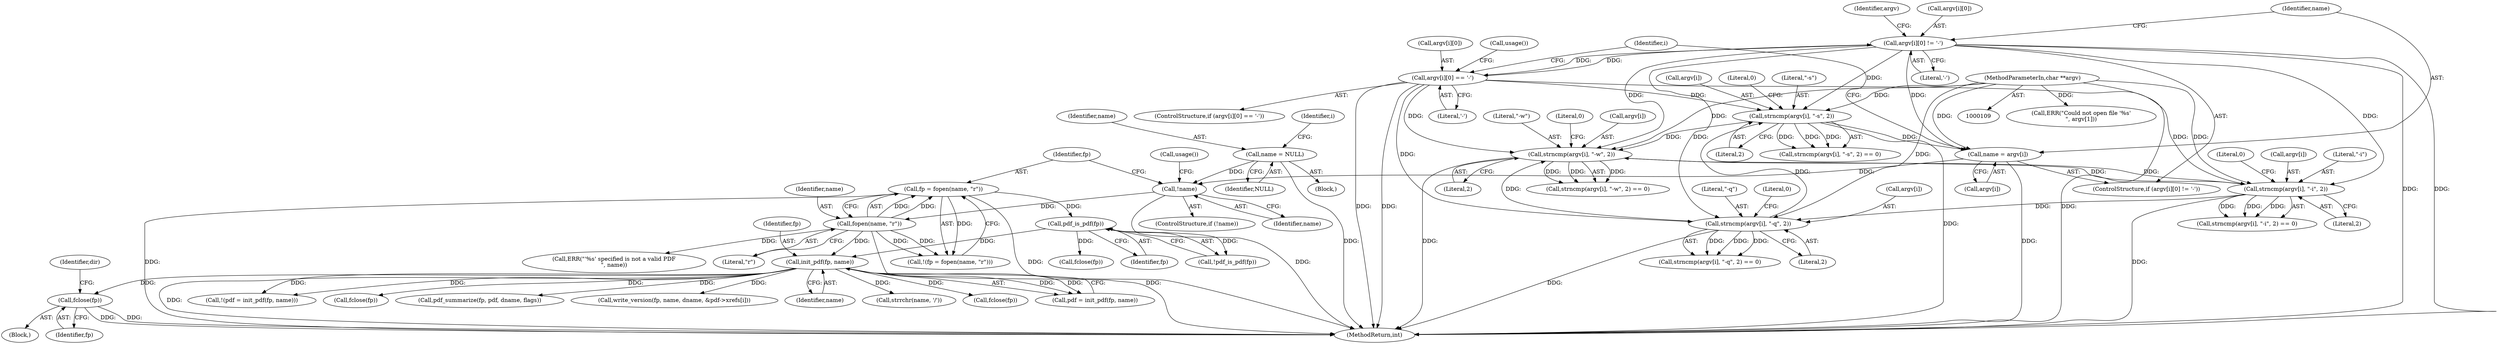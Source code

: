 digraph "0_pdfresurrect_0c4120fffa3dffe97b95c486a120eded82afe8a6@API" {
"1000373" [label="(Call,fclose(fp))"];
"1000262" [label="(Call,init_pdf(fp, name))"];
"1000247" [label="(Call,pdf_is_pdf(fp))"];
"1000230" [label="(Call,fp = fopen(name, \"r\"))"];
"1000232" [label="(Call,fopen(name, \"r\"))"];
"1000225" [label="(Call,!name)"];
"1000209" [label="(Call,name = argv[i])"];
"1000190" [label="(Call,strncmp(argv[i], \"-s\", 2))"];
"1000177" [label="(Call,strncmp(argv[i], \"-q\", 2))"];
"1000216" [label="(Call,argv[i][0] == '-')"];
"1000202" [label="(Call,argv[i][0] != '-')"];
"1000164" [label="(Call,strncmp(argv[i], \"-i\", 2))"];
"1000151" [label="(Call,strncmp(argv[i], \"-w\", 2))"];
"1000111" [label="(MethodParameterIn,char **argv)"];
"1000136" [label="(Call,name = NULL)"];
"1000222" [label="(Literal,'-')"];
"1000177" [label="(Call,strncmp(argv[i], \"-q\", 2))"];
"1000210" [label="(Identifier,name)"];
"1000219" [label="(Identifier,argv)"];
"1000203" [label="(Call,argv[i][0])"];
"1000248" [label="(Identifier,fp)"];
"1000137" [label="(Identifier,name)"];
"1000259" [label="(Call,!(pdf = init_pdf(fp, name)))"];
"1000211" [label="(Call,argv[i])"];
"1000181" [label="(Literal,\"-q\")"];
"1000208" [label="(Literal,'-')"];
"1000111" [label="(MethodParameterIn,char **argv)"];
"1000266" [label="(Call,fclose(fp))"];
"1000190" [label="(Call,strncmp(argv[i], \"-s\", 2))"];
"1000413" [label="(Call,pdf_summarize(fp, pdf, dname, flags))"];
"1000168" [label="(Literal,\"-i\")"];
"1000373" [label="(Call,fclose(fp))"];
"1000246" [label="(Call,!pdf_is_pdf(fp))"];
"1000438" [label="(MethodReturn,int)"];
"1000150" [label="(Call,strncmp(argv[i], \"-w\", 2) == 0)"];
"1000202" [label="(Call,argv[i][0] != '-')"];
"1000263" [label="(Identifier,fp)"];
"1000233" [label="(Identifier,name)"];
"1000151" [label="(Call,strncmp(argv[i], \"-w\", 2))"];
"1000163" [label="(Call,strncmp(argv[i], \"-i\", 2) == 0)"];
"1000155" [label="(Literal,\"-w\")"];
"1000112" [label="(Block,)"];
"1000262" [label="(Call,init_pdf(fp, name))"];
"1000217" [label="(Call,argv[i][0])"];
"1000403" [label="(Call,write_version(fp, name, dname, &pdf->xrefs[i]))"];
"1000230" [label="(Call,fp = fopen(name, \"r\"))"];
"1000229" [label="(Call,!(fp = fopen(name, \"r\")))"];
"1000189" [label="(Call,strncmp(argv[i], \"-s\", 2) == 0)"];
"1000232" [label="(Call,fopen(name, \"r\"))"];
"1000227" [label="(Call,usage())"];
"1000201" [label="(ControlStructure,if (argv[i][0] != '-'))"];
"1000182" [label="(Literal,2)"];
"1000196" [label="(Literal,0)"];
"1000216" [label="(Call,argv[i][0] == '-')"];
"1000374" [label="(Identifier,fp)"];
"1000183" [label="(Literal,0)"];
"1000253" [label="(Call,fclose(fp))"];
"1000264" [label="(Identifier,name)"];
"1000331" [label="(Call,strrchr(name, '/'))"];
"1000194" [label="(Literal,\"-s\")"];
"1000169" [label="(Literal,2)"];
"1000170" [label="(Literal,0)"];
"1000209" [label="(Call,name = argv[i])"];
"1000195" [label="(Literal,2)"];
"1000136" [label="(Call,name = NULL)"];
"1000176" [label="(Call,strncmp(argv[i], \"-q\", 2) == 0)"];
"1000224" [label="(ControlStructure,if (!name))"];
"1000165" [label="(Call,argv[i])"];
"1000231" [label="(Identifier,fp)"];
"1000376" [label="(Identifier,dir)"];
"1000236" [label="(Call,ERR(\"Could not open file '%s'\n\", argv[1]))"];
"1000316" [label="(Call,fclose(fp))"];
"1000215" [label="(ControlStructure,if (argv[i][0] == '-'))"];
"1000223" [label="(Call,usage())"];
"1000157" [label="(Literal,0)"];
"1000225" [label="(Call,!name)"];
"1000178" [label="(Call,argv[i])"];
"1000250" [label="(Call,ERR(\"'%s' specified is not a valid PDF\n\", name))"];
"1000247" [label="(Call,pdf_is_pdf(fp))"];
"1000164" [label="(Call,strncmp(argv[i], \"-i\", 2))"];
"1000141" [label="(Identifier,i)"];
"1000152" [label="(Call,argv[i])"];
"1000260" [label="(Call,pdf = init_pdf(fp, name))"];
"1000234" [label="(Literal,\"r\")"];
"1000370" [label="(Block,)"];
"1000156" [label="(Literal,2)"];
"1000138" [label="(Identifier,NULL)"];
"1000191" [label="(Call,argv[i])"];
"1000226" [label="(Identifier,name)"];
"1000147" [label="(Identifier,i)"];
"1000373" -> "1000370"  [label="AST: "];
"1000373" -> "1000374"  [label="CFG: "];
"1000374" -> "1000373"  [label="AST: "];
"1000376" -> "1000373"  [label="CFG: "];
"1000373" -> "1000438"  [label="DDG: "];
"1000373" -> "1000438"  [label="DDG: "];
"1000262" -> "1000373"  [label="DDG: "];
"1000262" -> "1000260"  [label="AST: "];
"1000262" -> "1000264"  [label="CFG: "];
"1000263" -> "1000262"  [label="AST: "];
"1000264" -> "1000262"  [label="AST: "];
"1000260" -> "1000262"  [label="CFG: "];
"1000262" -> "1000438"  [label="DDG: "];
"1000262" -> "1000259"  [label="DDG: "];
"1000262" -> "1000259"  [label="DDG: "];
"1000262" -> "1000260"  [label="DDG: "];
"1000262" -> "1000260"  [label="DDG: "];
"1000247" -> "1000262"  [label="DDG: "];
"1000232" -> "1000262"  [label="DDG: "];
"1000262" -> "1000266"  [label="DDG: "];
"1000262" -> "1000316"  [label="DDG: "];
"1000262" -> "1000331"  [label="DDG: "];
"1000262" -> "1000403"  [label="DDG: "];
"1000262" -> "1000413"  [label="DDG: "];
"1000247" -> "1000246"  [label="AST: "];
"1000247" -> "1000248"  [label="CFG: "];
"1000248" -> "1000247"  [label="AST: "];
"1000246" -> "1000247"  [label="CFG: "];
"1000247" -> "1000246"  [label="DDG: "];
"1000230" -> "1000247"  [label="DDG: "];
"1000247" -> "1000253"  [label="DDG: "];
"1000230" -> "1000229"  [label="AST: "];
"1000230" -> "1000232"  [label="CFG: "];
"1000231" -> "1000230"  [label="AST: "];
"1000232" -> "1000230"  [label="AST: "];
"1000229" -> "1000230"  [label="CFG: "];
"1000230" -> "1000438"  [label="DDG: "];
"1000230" -> "1000438"  [label="DDG: "];
"1000230" -> "1000229"  [label="DDG: "];
"1000232" -> "1000230"  [label="DDG: "];
"1000232" -> "1000230"  [label="DDG: "];
"1000232" -> "1000234"  [label="CFG: "];
"1000233" -> "1000232"  [label="AST: "];
"1000234" -> "1000232"  [label="AST: "];
"1000232" -> "1000438"  [label="DDG: "];
"1000232" -> "1000229"  [label="DDG: "];
"1000232" -> "1000229"  [label="DDG: "];
"1000225" -> "1000232"  [label="DDG: "];
"1000232" -> "1000250"  [label="DDG: "];
"1000225" -> "1000224"  [label="AST: "];
"1000225" -> "1000226"  [label="CFG: "];
"1000226" -> "1000225"  [label="AST: "];
"1000227" -> "1000225"  [label="CFG: "];
"1000231" -> "1000225"  [label="CFG: "];
"1000225" -> "1000438"  [label="DDG: "];
"1000209" -> "1000225"  [label="DDG: "];
"1000136" -> "1000225"  [label="DDG: "];
"1000209" -> "1000201"  [label="AST: "];
"1000209" -> "1000211"  [label="CFG: "];
"1000210" -> "1000209"  [label="AST: "];
"1000211" -> "1000209"  [label="AST: "];
"1000147" -> "1000209"  [label="CFG: "];
"1000209" -> "1000438"  [label="DDG: "];
"1000190" -> "1000209"  [label="DDG: "];
"1000202" -> "1000209"  [label="DDG: "];
"1000111" -> "1000209"  [label="DDG: "];
"1000190" -> "1000189"  [label="AST: "];
"1000190" -> "1000195"  [label="CFG: "];
"1000191" -> "1000190"  [label="AST: "];
"1000194" -> "1000190"  [label="AST: "];
"1000195" -> "1000190"  [label="AST: "];
"1000196" -> "1000190"  [label="CFG: "];
"1000190" -> "1000438"  [label="DDG: "];
"1000190" -> "1000151"  [label="DDG: "];
"1000190" -> "1000189"  [label="DDG: "];
"1000190" -> "1000189"  [label="DDG: "];
"1000190" -> "1000189"  [label="DDG: "];
"1000177" -> "1000190"  [label="DDG: "];
"1000216" -> "1000190"  [label="DDG: "];
"1000202" -> "1000190"  [label="DDG: "];
"1000111" -> "1000190"  [label="DDG: "];
"1000177" -> "1000176"  [label="AST: "];
"1000177" -> "1000182"  [label="CFG: "];
"1000178" -> "1000177"  [label="AST: "];
"1000181" -> "1000177"  [label="AST: "];
"1000182" -> "1000177"  [label="AST: "];
"1000183" -> "1000177"  [label="CFG: "];
"1000177" -> "1000438"  [label="DDG: "];
"1000177" -> "1000151"  [label="DDG: "];
"1000177" -> "1000176"  [label="DDG: "];
"1000177" -> "1000176"  [label="DDG: "];
"1000177" -> "1000176"  [label="DDG: "];
"1000216" -> "1000177"  [label="DDG: "];
"1000202" -> "1000177"  [label="DDG: "];
"1000164" -> "1000177"  [label="DDG: "];
"1000111" -> "1000177"  [label="DDG: "];
"1000216" -> "1000215"  [label="AST: "];
"1000216" -> "1000222"  [label="CFG: "];
"1000217" -> "1000216"  [label="AST: "];
"1000222" -> "1000216"  [label="AST: "];
"1000223" -> "1000216"  [label="CFG: "];
"1000147" -> "1000216"  [label="CFG: "];
"1000216" -> "1000438"  [label="DDG: "];
"1000216" -> "1000438"  [label="DDG: "];
"1000216" -> "1000151"  [label="DDG: "];
"1000216" -> "1000164"  [label="DDG: "];
"1000216" -> "1000202"  [label="DDG: "];
"1000202" -> "1000216"  [label="DDG: "];
"1000202" -> "1000201"  [label="AST: "];
"1000202" -> "1000208"  [label="CFG: "];
"1000203" -> "1000202"  [label="AST: "];
"1000208" -> "1000202"  [label="AST: "];
"1000210" -> "1000202"  [label="CFG: "];
"1000219" -> "1000202"  [label="CFG: "];
"1000202" -> "1000438"  [label="DDG: "];
"1000202" -> "1000438"  [label="DDG: "];
"1000202" -> "1000151"  [label="DDG: "];
"1000202" -> "1000164"  [label="DDG: "];
"1000164" -> "1000163"  [label="AST: "];
"1000164" -> "1000169"  [label="CFG: "];
"1000165" -> "1000164"  [label="AST: "];
"1000168" -> "1000164"  [label="AST: "];
"1000169" -> "1000164"  [label="AST: "];
"1000170" -> "1000164"  [label="CFG: "];
"1000164" -> "1000438"  [label="DDG: "];
"1000164" -> "1000151"  [label="DDG: "];
"1000164" -> "1000163"  [label="DDG: "];
"1000164" -> "1000163"  [label="DDG: "];
"1000164" -> "1000163"  [label="DDG: "];
"1000151" -> "1000164"  [label="DDG: "];
"1000111" -> "1000164"  [label="DDG: "];
"1000151" -> "1000150"  [label="AST: "];
"1000151" -> "1000156"  [label="CFG: "];
"1000152" -> "1000151"  [label="AST: "];
"1000155" -> "1000151"  [label="AST: "];
"1000156" -> "1000151"  [label="AST: "];
"1000157" -> "1000151"  [label="CFG: "];
"1000151" -> "1000438"  [label="DDG: "];
"1000151" -> "1000150"  [label="DDG: "];
"1000151" -> "1000150"  [label="DDG: "];
"1000151" -> "1000150"  [label="DDG: "];
"1000111" -> "1000151"  [label="DDG: "];
"1000111" -> "1000109"  [label="AST: "];
"1000111" -> "1000438"  [label="DDG: "];
"1000111" -> "1000236"  [label="DDG: "];
"1000136" -> "1000112"  [label="AST: "];
"1000136" -> "1000138"  [label="CFG: "];
"1000137" -> "1000136"  [label="AST: "];
"1000138" -> "1000136"  [label="AST: "];
"1000141" -> "1000136"  [label="CFG: "];
"1000136" -> "1000438"  [label="DDG: "];
}
